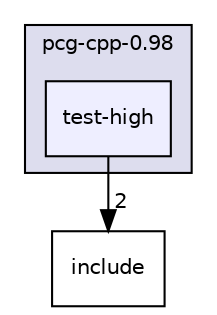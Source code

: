 digraph "include/pcg-cpp-0.98/test-high" {
  compound=true
  node [ fontsize="10", fontname="Helvetica"];
  edge [ labelfontsize="10", labelfontname="Helvetica"];
  subgraph clusterdir_98288cb08aaaabb8f81726e9d15d6b58 {
    graph [ bgcolor="#ddddee", pencolor="black", label="pcg-cpp-0.98" fontname="Helvetica", fontsize="10", URL="dir_98288cb08aaaabb8f81726e9d15d6b58.html"]
  dir_49192460f8cfdcd0af8c998605fd13be [shape=box, label="test-high", style="filled", fillcolor="#eeeeff", pencolor="black", URL="dir_49192460f8cfdcd0af8c998605fd13be.html"];
  }
  dir_3445c8fe153bd6315c25d7ff89980daa [shape=box label="include" URL="dir_3445c8fe153bd6315c25d7ff89980daa.html"];
  dir_49192460f8cfdcd0af8c998605fd13be->dir_3445c8fe153bd6315c25d7ff89980daa [headlabel="2", labeldistance=1.5 headhref="dir_000004_000002.html"];
}
